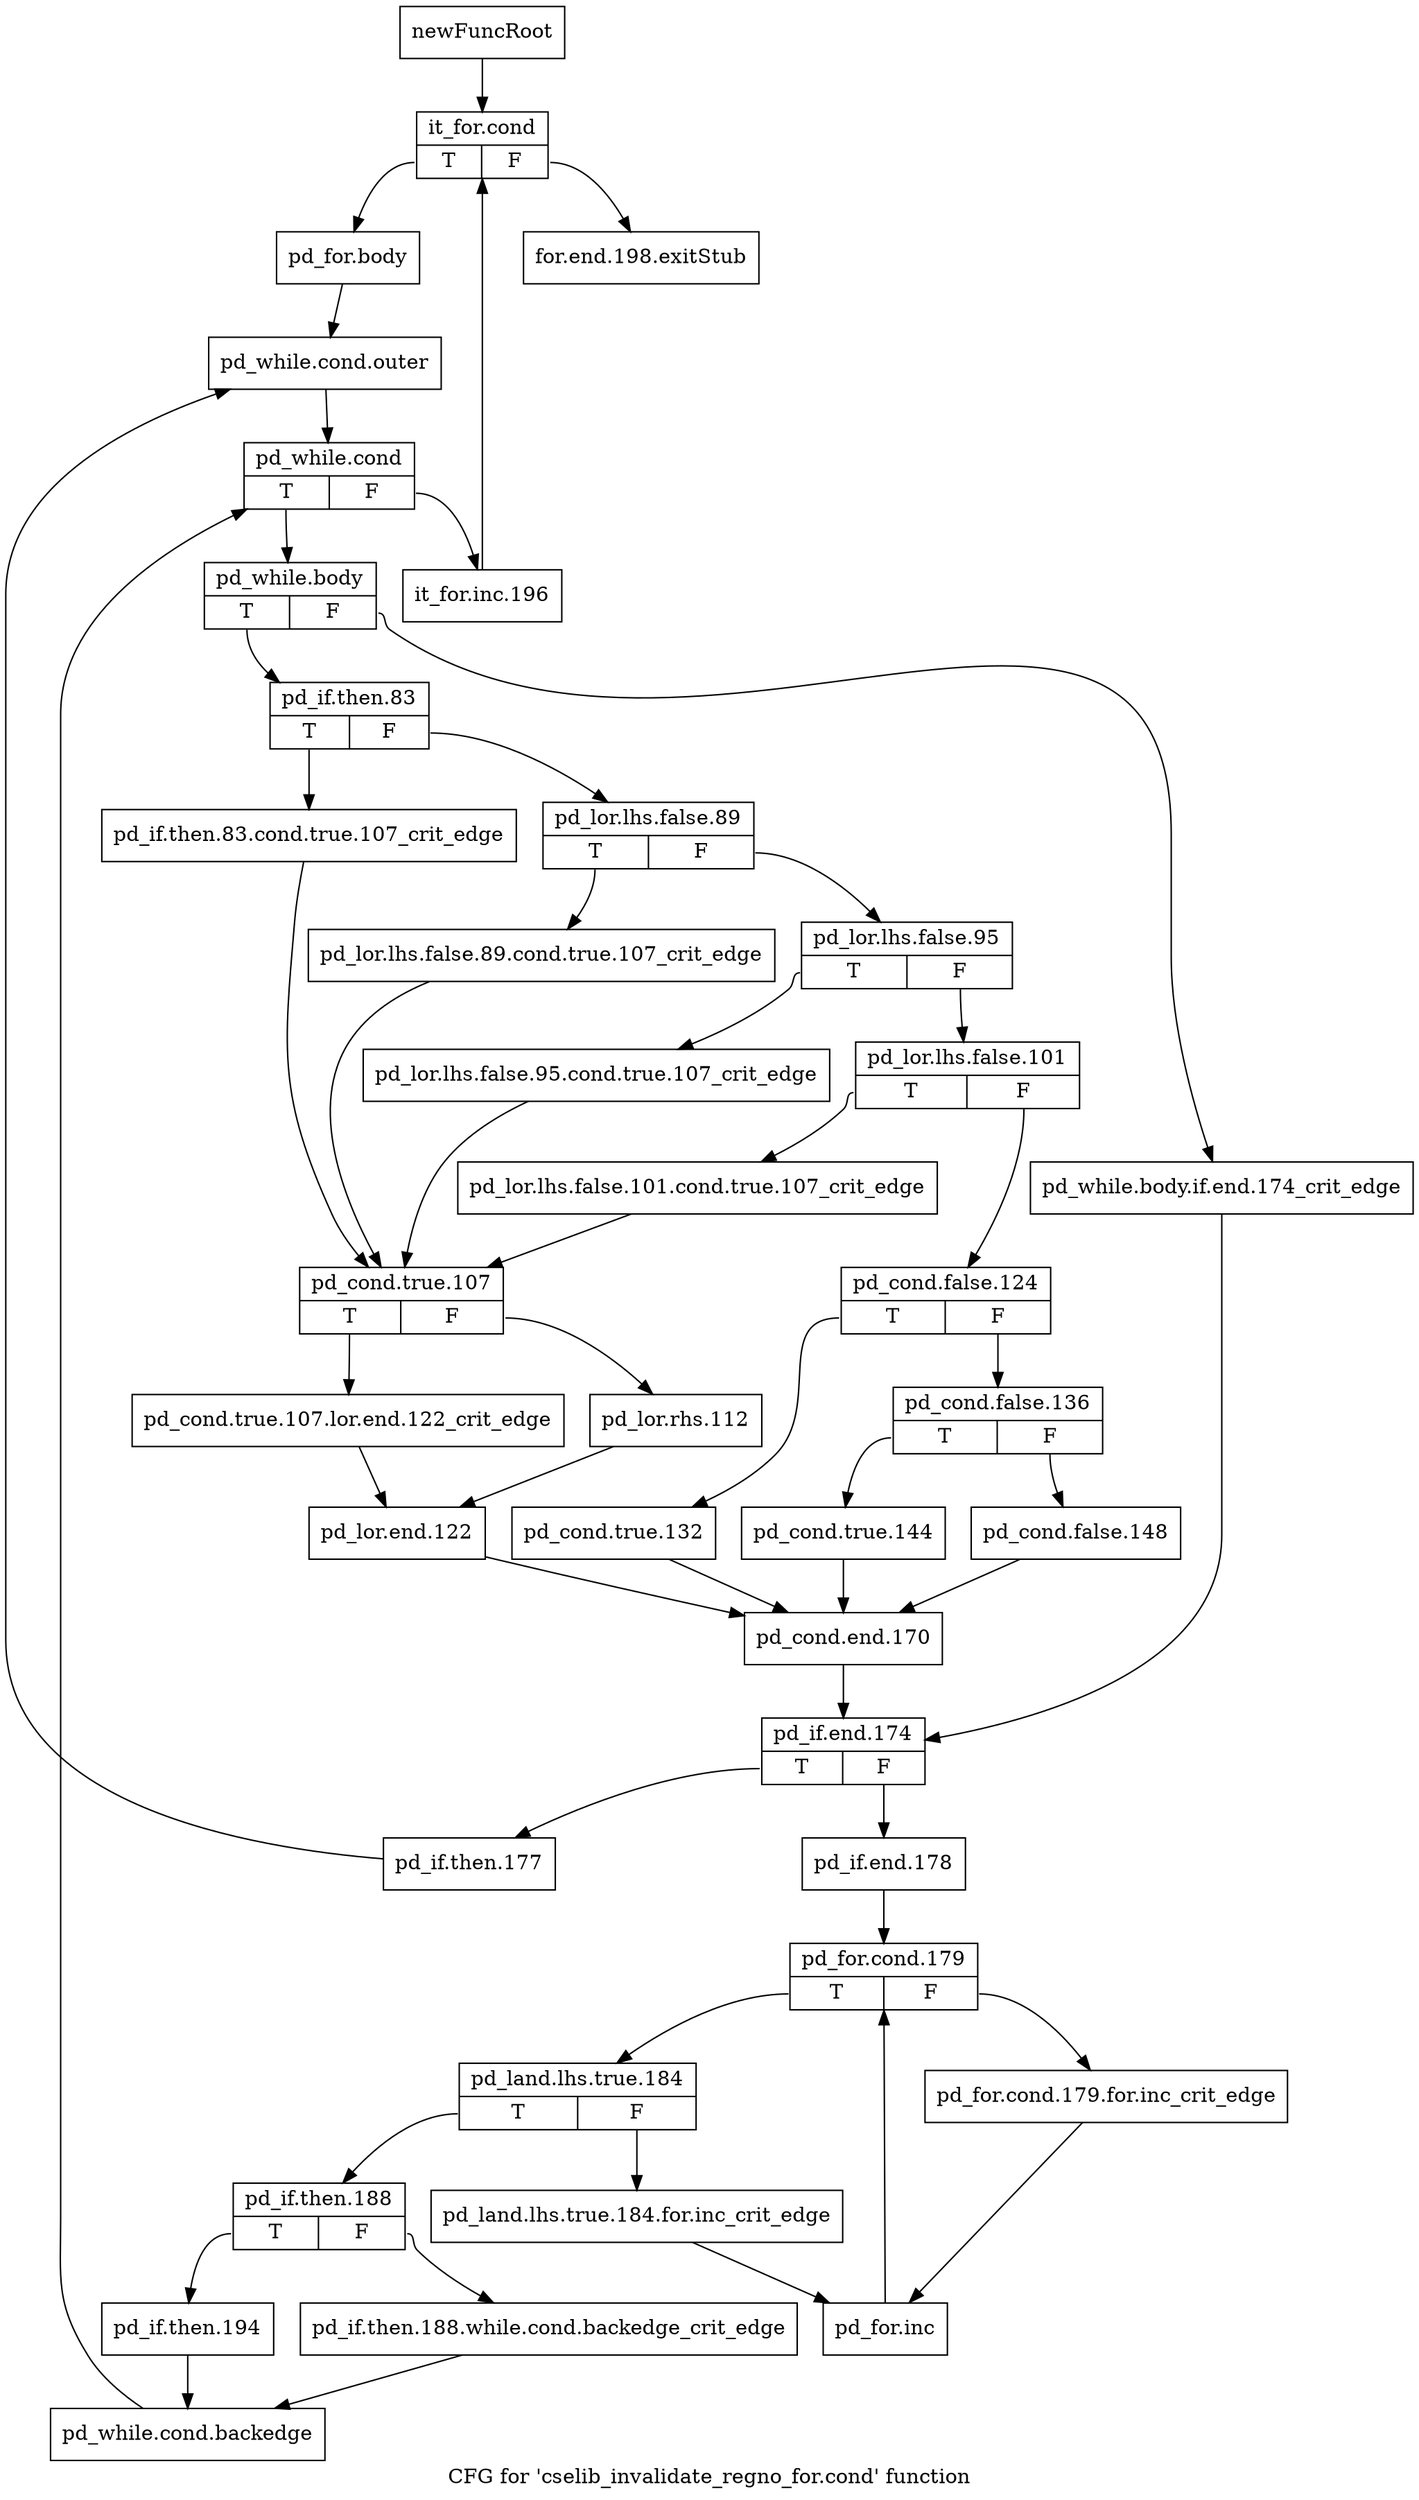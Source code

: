 digraph "CFG for 'cselib_invalidate_regno_for.cond' function" {
	label="CFG for 'cselib_invalidate_regno_for.cond' function";

	Node0xaa0e610 [shape=record,label="{newFuncRoot}"];
	Node0xaa0e610 -> Node0xaa0e6b0;
	Node0xaa0e660 [shape=record,label="{for.end.198.exitStub}"];
	Node0xaa0e6b0 [shape=record,label="{it_for.cond|{<s0>T|<s1>F}}"];
	Node0xaa0e6b0:s0 -> Node0xaa0e700;
	Node0xaa0e6b0:s1 -> Node0xaa0e660;
	Node0xaa0e700 [shape=record,label="{pd_for.body}"];
	Node0xaa0e700 -> Node0xaa0e750;
	Node0xaa0e750 [shape=record,label="{pd_while.cond.outer}"];
	Node0xaa0e750 -> Node0xaa0e7a0;
	Node0xaa0e7a0 [shape=record,label="{pd_while.cond|{<s0>T|<s1>F}}"];
	Node0xaa0e7a0:s0 -> Node0xaa0e840;
	Node0xaa0e7a0:s1 -> Node0xaa0e7f0;
	Node0xaa0e7f0 [shape=record,label="{it_for.inc.196}"];
	Node0xaa0e7f0 -> Node0xaa0e6b0;
	Node0xaa0e840 [shape=record,label="{pd_while.body|{<s0>T|<s1>F}}"];
	Node0xaa0e840:s0 -> Node0xaa0e8e0;
	Node0xaa0e840:s1 -> Node0xaa0e890;
	Node0xaa0e890 [shape=record,label="{pd_while.body.if.end.174_crit_edge}"];
	Node0xaa0e890 -> Node0xaa0ee80;
	Node0xaa0e8e0 [shape=record,label="{pd_if.then.83|{<s0>T|<s1>F}}"];
	Node0xaa0e8e0:s0 -> Node0xaa0eca0;
	Node0xaa0e8e0:s1 -> Node0xaa0e930;
	Node0xaa0e930 [shape=record,label="{pd_lor.lhs.false.89|{<s0>T|<s1>F}}"];
	Node0xaa0e930:s0 -> Node0xaa0ec50;
	Node0xaa0e930:s1 -> Node0xaa0e980;
	Node0xaa0e980 [shape=record,label="{pd_lor.lhs.false.95|{<s0>T|<s1>F}}"];
	Node0xaa0e980:s0 -> Node0xaa0ec00;
	Node0xaa0e980:s1 -> Node0xaa0e9d0;
	Node0xaa0e9d0 [shape=record,label="{pd_lor.lhs.false.101|{<s0>T|<s1>F}}"];
	Node0xaa0e9d0:s0 -> Node0xaa0ebb0;
	Node0xaa0e9d0:s1 -> Node0xaa0ea20;
	Node0xaa0ea20 [shape=record,label="{pd_cond.false.124|{<s0>T|<s1>F}}"];
	Node0xaa0ea20:s0 -> Node0xaa0eb60;
	Node0xaa0ea20:s1 -> Node0xaa0ea70;
	Node0xaa0ea70 [shape=record,label="{pd_cond.false.136|{<s0>T|<s1>F}}"];
	Node0xaa0ea70:s0 -> Node0xaa0eb10;
	Node0xaa0ea70:s1 -> Node0xaa0eac0;
	Node0xaa0eac0 [shape=record,label="{pd_cond.false.148}"];
	Node0xaa0eac0 -> Node0xaa0ee30;
	Node0xaa0eb10 [shape=record,label="{pd_cond.true.144}"];
	Node0xaa0eb10 -> Node0xaa0ee30;
	Node0xaa0eb60 [shape=record,label="{pd_cond.true.132}"];
	Node0xaa0eb60 -> Node0xaa0ee30;
	Node0xaa0ebb0 [shape=record,label="{pd_lor.lhs.false.101.cond.true.107_crit_edge}"];
	Node0xaa0ebb0 -> Node0xaa0ecf0;
	Node0xaa0ec00 [shape=record,label="{pd_lor.lhs.false.95.cond.true.107_crit_edge}"];
	Node0xaa0ec00 -> Node0xaa0ecf0;
	Node0xaa0ec50 [shape=record,label="{pd_lor.lhs.false.89.cond.true.107_crit_edge}"];
	Node0xaa0ec50 -> Node0xaa0ecf0;
	Node0xaa0eca0 [shape=record,label="{pd_if.then.83.cond.true.107_crit_edge}"];
	Node0xaa0eca0 -> Node0xaa0ecf0;
	Node0xaa0ecf0 [shape=record,label="{pd_cond.true.107|{<s0>T|<s1>F}}"];
	Node0xaa0ecf0:s0 -> Node0xaa0ed90;
	Node0xaa0ecf0:s1 -> Node0xaa0ed40;
	Node0xaa0ed40 [shape=record,label="{pd_lor.rhs.112}"];
	Node0xaa0ed40 -> Node0xaa0ede0;
	Node0xaa0ed90 [shape=record,label="{pd_cond.true.107.lor.end.122_crit_edge}"];
	Node0xaa0ed90 -> Node0xaa0ede0;
	Node0xaa0ede0 [shape=record,label="{pd_lor.end.122}"];
	Node0xaa0ede0 -> Node0xaa0ee30;
	Node0xaa0ee30 [shape=record,label="{pd_cond.end.170}"];
	Node0xaa0ee30 -> Node0xaa0ee80;
	Node0xaa0ee80 [shape=record,label="{pd_if.end.174|{<s0>T|<s1>F}}"];
	Node0xaa0ee80:s0 -> Node0xaa0f1f0;
	Node0xaa0ee80:s1 -> Node0xaa0eed0;
	Node0xaa0eed0 [shape=record,label="{pd_if.end.178}"];
	Node0xaa0eed0 -> Node0xaa0ef20;
	Node0xaa0ef20 [shape=record,label="{pd_for.cond.179|{<s0>T|<s1>F}}"];
	Node0xaa0ef20:s0 -> Node0xaa0efc0;
	Node0xaa0ef20:s1 -> Node0xaa0ef70;
	Node0xaa0ef70 [shape=record,label="{pd_for.cond.179.for.inc_crit_edge}"];
	Node0xaa0ef70 -> Node0xaa0f060;
	Node0xaa0efc0 [shape=record,label="{pd_land.lhs.true.184|{<s0>T|<s1>F}}"];
	Node0xaa0efc0:s0 -> Node0xaa0f0b0;
	Node0xaa0efc0:s1 -> Node0xaa0f010;
	Node0xaa0f010 [shape=record,label="{pd_land.lhs.true.184.for.inc_crit_edge}"];
	Node0xaa0f010 -> Node0xaa0f060;
	Node0xaa0f060 [shape=record,label="{pd_for.inc}"];
	Node0xaa0f060 -> Node0xaa0ef20;
	Node0xaa0f0b0 [shape=record,label="{pd_if.then.188|{<s0>T|<s1>F}}"];
	Node0xaa0f0b0:s0 -> Node0xaa0f150;
	Node0xaa0f0b0:s1 -> Node0xaa0f100;
	Node0xaa0f100 [shape=record,label="{pd_if.then.188.while.cond.backedge_crit_edge}"];
	Node0xaa0f100 -> Node0xaa0f1a0;
	Node0xaa0f150 [shape=record,label="{pd_if.then.194}"];
	Node0xaa0f150 -> Node0xaa0f1a0;
	Node0xaa0f1a0 [shape=record,label="{pd_while.cond.backedge}"];
	Node0xaa0f1a0 -> Node0xaa0e7a0;
	Node0xaa0f1f0 [shape=record,label="{pd_if.then.177}"];
	Node0xaa0f1f0 -> Node0xaa0e750;
}
